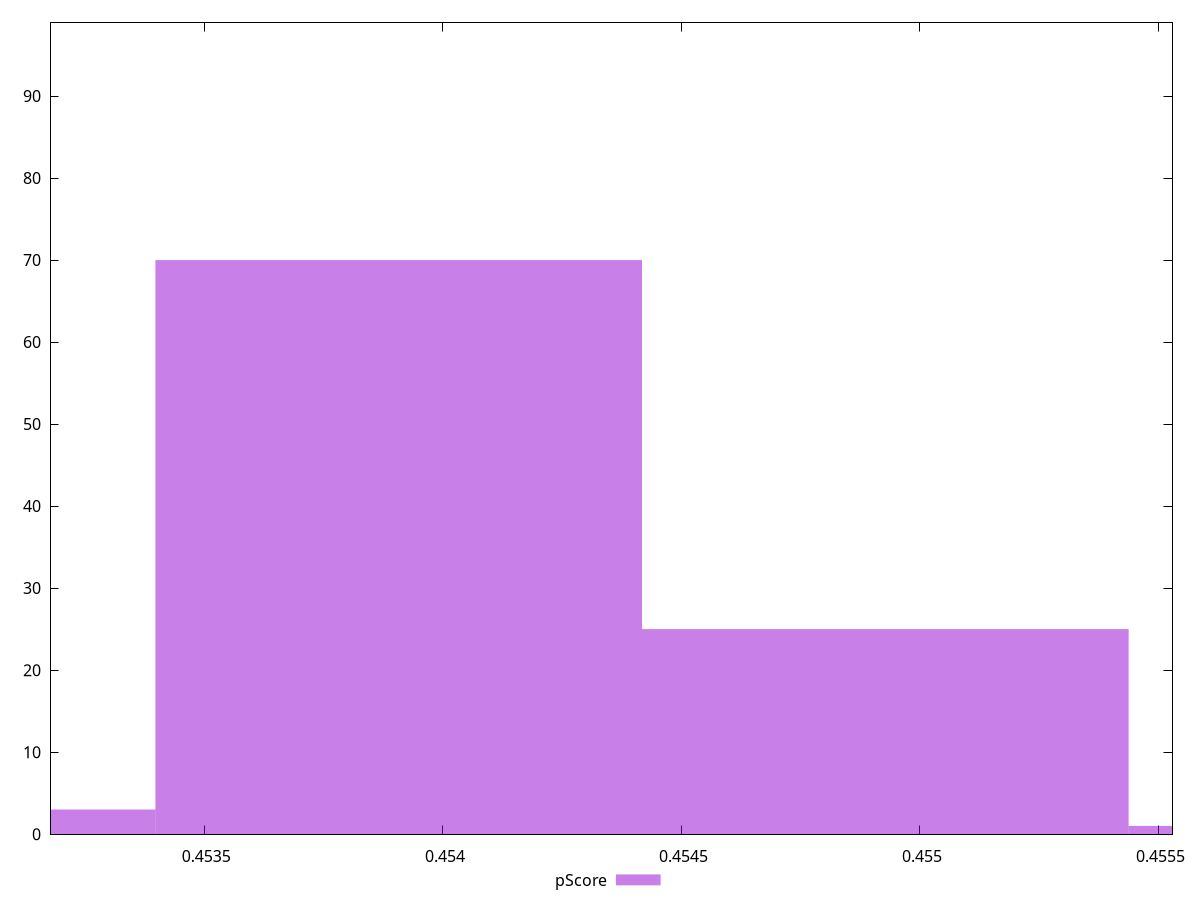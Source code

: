 reset

$pScore <<EOF
0.4539074317533155 70
0.455947465154454 1
0.4549274484538848 25
0.45288741505274627 3
EOF

set key outside below
set boxwidth 0.0010200167005692483
set xrange [0.4531764705882353:0.4555294117647059]
set yrange [0:99]
set trange [0:99]
set style fill transparent solid 0.5 noborder
set terminal svg size 640, 490 enhanced background rgb 'white'
set output "reports/report_00030_2021-02-24T20-42-31.540Z/uses-rel-preload/samples/card/pScore/histogram.svg"

plot $pScore title "pScore" with boxes

reset
